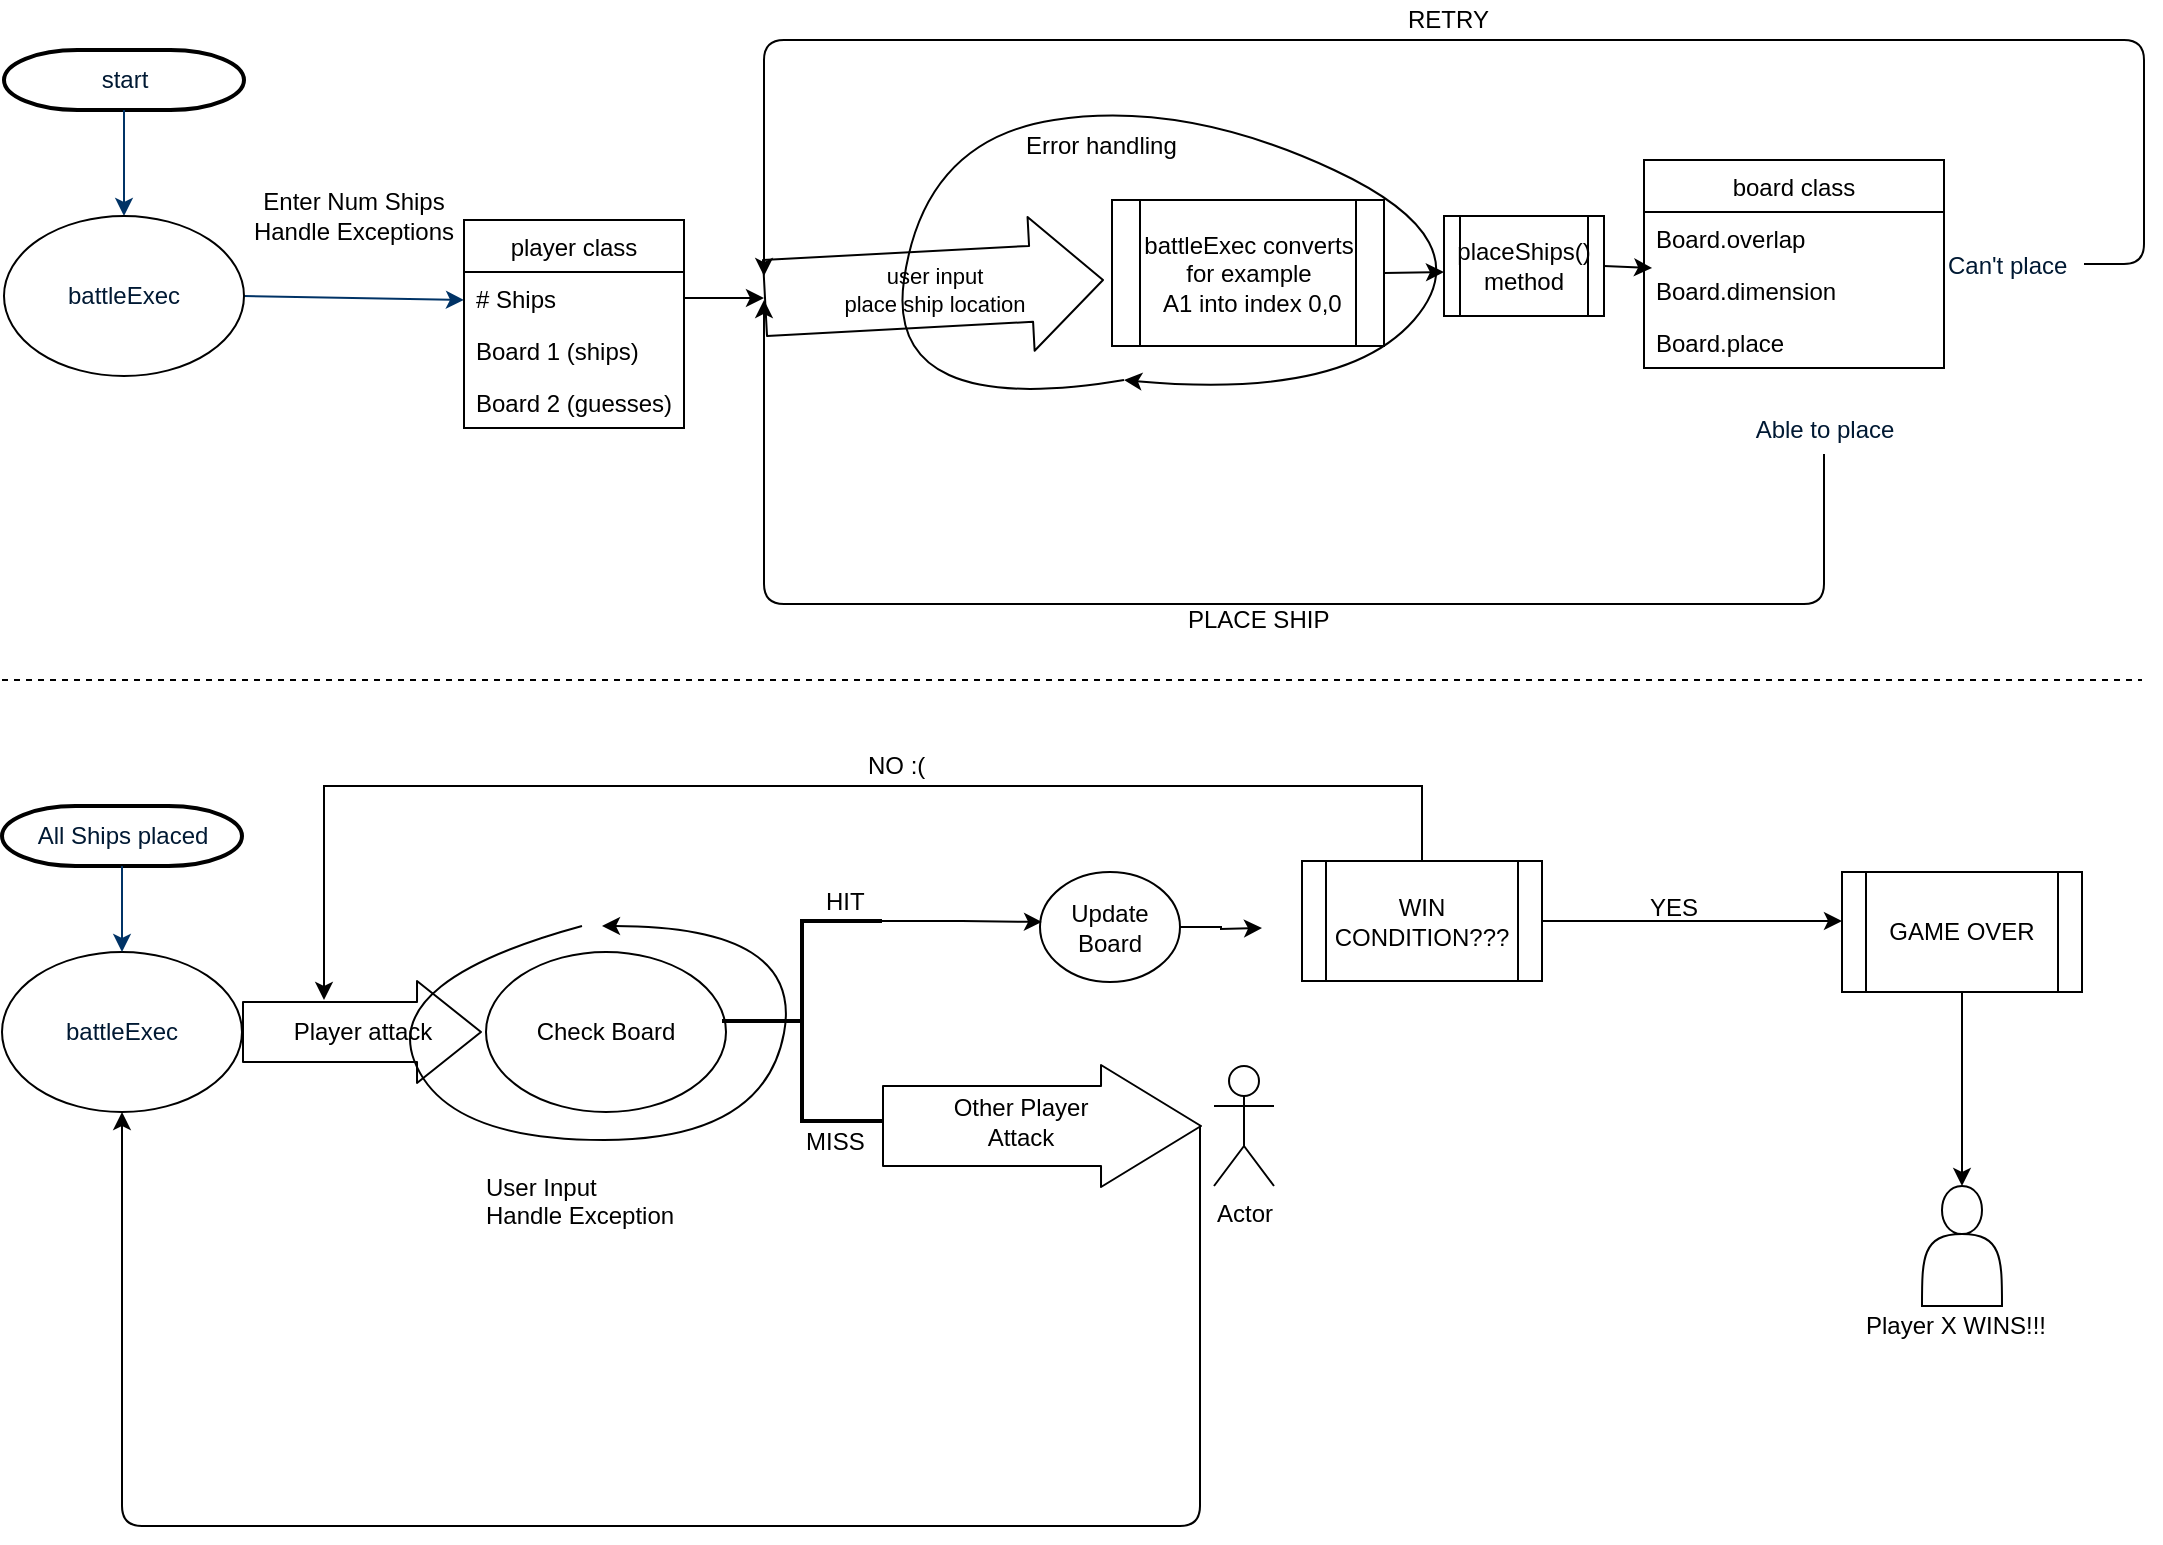 <mxfile version="11.2.8" type="github" pages="1"><diagram id="6a731a19-8d31-9384-78a2-239565b7b9f0" name="Page-1"><mxGraphModel dx="1408" dy="760" grid="1" gridSize="10" guides="1" tooltips="1" connect="1" arrows="1" fold="1" page="1" pageScale="1" pageWidth="1169" pageHeight="827" background="#ffffff" math="0" shadow="0"><root><mxCell id="0"/><mxCell id="1" parent="0"/><mxCell id="2" value="start" style="shape=mxgraph.flowchart.terminator;fillColor=#FFFFFF;strokeColor=#000000;strokeWidth=2;gradientColor=none;gradientDirection=north;fontColor=#001933;fontStyle=0;html=1;" parent="1" vertex="1"><mxGeometry x="30" y="45" width="120" height="30" as="geometry"/></mxCell><mxCell id="7" style="fontColor=#001933;fontStyle=1;strokeColor=#003366;strokeWidth=1;html=1;" parent="1" source="2" target="vqh8tiSDqQWqH8rNFyjv-57" edge="1"><mxGeometry relative="1" as="geometry"><mxPoint x="320" y="130" as="targetPoint"/></mxGeometry></mxCell><mxCell id="8" style="fontColor=#001933;fontStyle=1;strokeColor=#003366;strokeWidth=1;html=1;exitX=1;exitY=0.5;exitDx=0;exitDy=0;" parent="1" source="vqh8tiSDqQWqH8rNFyjv-57" edge="1"><mxGeometry relative="1" as="geometry"><mxPoint x="169.5" y="167" as="sourcePoint"/><mxPoint x="260" y="170" as="targetPoint"/><Array as="points"/></mxGeometry></mxCell><mxCell id="46" value="Can't place" style="text;fontColor=#001933;fontStyle=0;html=1;strokeColor=none;gradientColor=none;fillColor=none;strokeWidth=2;" parent="1" vertex="1"><mxGeometry x="1000" y="139" width="70" height="26" as="geometry"/></mxCell><mxCell id="49" value="Able to place" style="text;fontColor=#001933;fontStyle=0;html=1;strokeColor=none;gradientColor=none;fillColor=none;strokeWidth=2;align=center;" parent="1" vertex="1"><mxGeometry x="920" y="221" width="40" height="26" as="geometry"/></mxCell><mxCell id="vqh8tiSDqQWqH8rNFyjv-57" value="&lt;span style=&quot;color: rgb(0 , 25 , 51)&quot;&gt;battleExec&lt;/span&gt;" style="ellipse;whiteSpace=wrap;html=1;" vertex="1" parent="1"><mxGeometry x="30" y="128" width="120" height="80" as="geometry"/></mxCell><mxCell id="vqh8tiSDqQWqH8rNFyjv-59" value="Enter Num Ships&lt;br&gt;Handle Exceptions" style="text;html=1;strokeColor=none;fillColor=none;align=center;verticalAlign=middle;whiteSpace=wrap;rounded=0;" vertex="1" parent="1"><mxGeometry x="130" y="93" width="150" height="70" as="geometry"/></mxCell><mxCell id="vqh8tiSDqQWqH8rNFyjv-70" value="user input &lt;br&gt;place ship location" style="shape=flexArrow;endArrow=classic;html=1;endWidth=28;endSize=11.67;width=38;" edge="1" parent="1"><mxGeometry width="50" height="50" relative="1" as="geometry"><mxPoint x="410" y="169" as="sourcePoint"/><mxPoint x="580" y="160" as="targetPoint"/><Array as="points"/></mxGeometry></mxCell><mxCell id="vqh8tiSDqQWqH8rNFyjv-80" value="player class" style="swimlane;fontStyle=0;childLayout=stackLayout;horizontal=1;startSize=26;fillColor=none;horizontalStack=0;resizeParent=1;resizeParentMax=0;resizeLast=0;collapsible=1;marginBottom=0;" vertex="1" parent="1"><mxGeometry x="260" y="130" width="110" height="104" as="geometry"/></mxCell><mxCell id="vqh8tiSDqQWqH8rNFyjv-81" value="# Ships" style="text;strokeColor=none;fillColor=none;align=left;verticalAlign=top;spacingLeft=4;spacingRight=4;overflow=hidden;rotatable=0;points=[[0,0.5],[1,0.5]];portConstraint=eastwest;" vertex="1" parent="vqh8tiSDqQWqH8rNFyjv-80"><mxGeometry y="26" width="110" height="26" as="geometry"/></mxCell><mxCell id="vqh8tiSDqQWqH8rNFyjv-82" value="Board 1 (ships)" style="text;strokeColor=none;fillColor=none;align=left;verticalAlign=top;spacingLeft=4;spacingRight=4;overflow=hidden;rotatable=0;points=[[0,0.5],[1,0.5]];portConstraint=eastwest;" vertex="1" parent="vqh8tiSDqQWqH8rNFyjv-80"><mxGeometry y="52" width="110" height="26" as="geometry"/></mxCell><mxCell id="vqh8tiSDqQWqH8rNFyjv-83" value="Board 2 (guesses)" style="text;strokeColor=none;fillColor=none;align=left;verticalAlign=top;spacingLeft=4;spacingRight=4;overflow=hidden;rotatable=0;points=[[0,0.5],[1,0.5]];portConstraint=eastwest;" vertex="1" parent="vqh8tiSDqQWqH8rNFyjv-80"><mxGeometry y="78" width="110" height="26" as="geometry"/></mxCell><mxCell id="vqh8tiSDqQWqH8rNFyjv-84" value="PLACE SHIP" style="text;html=1;resizable=0;points=[];autosize=1;align=left;verticalAlign=top;spacingTop=-4;" vertex="1" parent="1"><mxGeometry x="620" y="320" width="90" height="20" as="geometry"/></mxCell><mxCell id="vqh8tiSDqQWqH8rNFyjv-98" value="Error handling" style="text;html=1;resizable=0;points=[];autosize=1;align=left;verticalAlign=top;spacingTop=-4;" vertex="1" parent="1"><mxGeometry x="539" y="83" width="90" height="20" as="geometry"/></mxCell><mxCell id="vqh8tiSDqQWqH8rNFyjv-99" value="board class" style="swimlane;fontStyle=0;childLayout=stackLayout;horizontal=1;startSize=26;fillColor=none;horizontalStack=0;resizeParent=1;resizeParentMax=0;resizeLast=0;collapsible=1;marginBottom=0;" vertex="1" parent="1"><mxGeometry x="850" y="100" width="150" height="104" as="geometry"/></mxCell><mxCell id="vqh8tiSDqQWqH8rNFyjv-100" value="Board.overlap&#10;" style="text;strokeColor=none;fillColor=none;align=left;verticalAlign=top;spacingLeft=4;spacingRight=4;overflow=hidden;rotatable=0;points=[[0,0.5],[1,0.5]];portConstraint=eastwest;" vertex="1" parent="vqh8tiSDqQWqH8rNFyjv-99"><mxGeometry y="26" width="150" height="26" as="geometry"/></mxCell><mxCell id="vqh8tiSDqQWqH8rNFyjv-101" value="Board.dimension" style="text;strokeColor=none;fillColor=none;align=left;verticalAlign=top;spacingLeft=4;spacingRight=4;overflow=hidden;rotatable=0;points=[[0,0.5],[1,0.5]];portConstraint=eastwest;" vertex="1" parent="vqh8tiSDqQWqH8rNFyjv-99"><mxGeometry y="52" width="150" height="26" as="geometry"/></mxCell><mxCell id="vqh8tiSDqQWqH8rNFyjv-102" value="Board.place" style="text;strokeColor=none;fillColor=none;align=left;verticalAlign=top;spacingLeft=4;spacingRight=4;overflow=hidden;rotatable=0;points=[[0,0.5],[1,0.5]];portConstraint=eastwest;" vertex="1" parent="vqh8tiSDqQWqH8rNFyjv-99"><mxGeometry y="78" width="150" height="26" as="geometry"/></mxCell><mxCell id="vqh8tiSDqQWqH8rNFyjv-103" value="&lt;span style=&quot;text-align: left ; white-space: normal&quot;&gt;battleExec converts for example&lt;/span&gt;&lt;br style=&quot;text-align: left ; white-space: normal&quot;&gt;&lt;span style=&quot;text-align: left ; white-space: normal&quot;&gt;&amp;nbsp;A1 into index 0,0&lt;/span&gt;" style="shape=process;whiteSpace=wrap;html=1;backgroundOutline=1;" vertex="1" parent="1"><mxGeometry x="584" y="120" width="136" height="73" as="geometry"/></mxCell><mxCell id="vqh8tiSDqQWqH8rNFyjv-105" value="RETRY&lt;br&gt;" style="text;html=1;resizable=0;points=[];autosize=1;align=left;verticalAlign=top;spacingTop=-4;" vertex="1" parent="1"><mxGeometry x="730" y="20" width="60" height="20" as="geometry"/></mxCell><mxCell id="vqh8tiSDqQWqH8rNFyjv-106" value="" style="curved=1;endArrow=classic;html=1;" edge="1" parent="1"><mxGeometry width="50" height="50" relative="1" as="geometry"><mxPoint x="590" y="210" as="sourcePoint"/><mxPoint x="590" y="210" as="targetPoint"/><Array as="points"><mxPoint x="470" y="230"/><mxPoint x="490" y="90"/><mxPoint x="620" y="70"/><mxPoint x="770" y="140"/><mxPoint x="700" y="220"/></Array></mxGeometry></mxCell><mxCell id="vqh8tiSDqQWqH8rNFyjv-108" value="" style="endArrow=classic;html=1;exitX=1;exitY=0.5;exitDx=0;exitDy=0;" edge="1" parent="1" source="vqh8tiSDqQWqH8rNFyjv-103"><mxGeometry width="50" height="50" relative="1" as="geometry"><mxPoint x="30" y="420" as="sourcePoint"/><mxPoint x="750" y="156" as="targetPoint"/></mxGeometry></mxCell><mxCell id="vqh8tiSDqQWqH8rNFyjv-109" value="placeShips()&lt;br&gt;method" style="shape=process;whiteSpace=wrap;html=1;backgroundOutline=1;" vertex="1" parent="1"><mxGeometry x="750" y="128" width="80" height="50" as="geometry"/></mxCell><mxCell id="vqh8tiSDqQWqH8rNFyjv-113" value="" style="endArrow=classic;html=1;exitX=0.5;exitY=1;exitDx=0;exitDy=0;" edge="1" parent="1" source="49"><mxGeometry width="50" height="50" relative="1" as="geometry"><mxPoint x="930" y="270" as="sourcePoint"/><mxPoint x="410" y="170" as="targetPoint"/><Array as="points"><mxPoint x="940" y="322"/><mxPoint x="410" y="322"/></Array></mxGeometry></mxCell><mxCell id="vqh8tiSDqQWqH8rNFyjv-114" value="" style="endArrow=classic;html=1;exitX=1;exitY=0.5;exitDx=0;exitDy=0;" edge="1" parent="1" source="vqh8tiSDqQWqH8rNFyjv-81"><mxGeometry width="50" height="50" relative="1" as="geometry"><mxPoint x="30" y="420" as="sourcePoint"/><mxPoint x="410" y="169" as="targetPoint"/></mxGeometry></mxCell><mxCell id="vqh8tiSDqQWqH8rNFyjv-121" value="" style="endArrow=none;dashed=1;html=1;" edge="1" parent="1"><mxGeometry width="50" height="50" relative="1" as="geometry"><mxPoint x="29" y="360" as="sourcePoint"/><mxPoint x="1099" y="360" as="targetPoint"/></mxGeometry></mxCell><mxCell id="vqh8tiSDqQWqH8rNFyjv-122" value="All Ships placed" style="shape=mxgraph.flowchart.terminator;fillColor=#FFFFFF;strokeColor=#000000;strokeWidth=2;gradientColor=none;gradientDirection=north;fontColor=#001933;fontStyle=0;html=1;" vertex="1" parent="1"><mxGeometry x="29" y="423" width="120" height="30" as="geometry"/></mxCell><mxCell id="vqh8tiSDqQWqH8rNFyjv-123" value="&lt;span style=&quot;color: rgb(0 , 25 , 51)&quot;&gt;battleExec&lt;/span&gt;" style="ellipse;whiteSpace=wrap;html=1;" vertex="1" parent="1"><mxGeometry x="29" y="496" width="120" height="80" as="geometry"/></mxCell><mxCell id="vqh8tiSDqQWqH8rNFyjv-124" style="fontColor=#001933;fontStyle=1;strokeColor=#003366;strokeWidth=1;html=1;exitX=0.5;exitY=1;exitDx=0;exitDy=0;exitPerimeter=0;entryX=0.5;entryY=0;entryDx=0;entryDy=0;" edge="1" parent="1" source="vqh8tiSDqQWqH8rNFyjv-122" target="vqh8tiSDqQWqH8rNFyjv-123"><mxGeometry relative="1" as="geometry"><mxPoint x="99" y="128" as="sourcePoint"/><mxPoint x="99" y="181" as="targetPoint"/></mxGeometry></mxCell><mxCell id="vqh8tiSDqQWqH8rNFyjv-125" value="" style="endArrow=classic;html=1;exitX=1;exitY=0.5;exitDx=0;exitDy=0;" edge="1" parent="1" source="46"><mxGeometry width="50" height="50" relative="1" as="geometry"><mxPoint x="1090" y="152" as="sourcePoint"/><mxPoint x="410" y="158" as="targetPoint"/><Array as="points"><mxPoint x="1100" y="152"/><mxPoint x="1100" y="40"/><mxPoint x="410" y="40"/></Array></mxGeometry></mxCell><mxCell id="vqh8tiSDqQWqH8rNFyjv-127" value="" style="endArrow=classic;html=1;exitX=1;exitY=0.5;exitDx=0;exitDy=0;entryX=0.027;entryY=0.077;entryDx=0;entryDy=0;entryPerimeter=0;" edge="1" parent="1" source="vqh8tiSDqQWqH8rNFyjv-109" target="vqh8tiSDqQWqH8rNFyjv-101"><mxGeometry width="50" height="50" relative="1" as="geometry"><mxPoint x="730" y="166.5" as="sourcePoint"/><mxPoint x="760" y="166" as="targetPoint"/></mxGeometry></mxCell><mxCell id="vqh8tiSDqQWqH8rNFyjv-136" value="" style="shape=flexArrow;endArrow=classic;html=1;exitX=1;exitY=0.5;exitDx=0;exitDy=0;width=30;endSize=10.33;" edge="1" parent="1" source="vqh8tiSDqQWqH8rNFyjv-123"><mxGeometry width="50" height="50" relative="1" as="geometry"><mxPoint x="29" y="643" as="sourcePoint"/><mxPoint x="269" y="536" as="targetPoint"/></mxGeometry></mxCell><mxCell id="vqh8tiSDqQWqH8rNFyjv-139" value="Player attack" style="text;html=1;resizable=0;points=[];align=center;verticalAlign=middle;labelBackgroundColor=#ffffff;" vertex="1" connectable="0" parent="vqh8tiSDqQWqH8rNFyjv-136"><mxGeometry x="-0.2" relative="1" as="geometry"><mxPoint x="12" as="offset"/></mxGeometry></mxCell><mxCell id="vqh8tiSDqQWqH8rNFyjv-142" value="HIT" style="text;html=1;resizable=0;points=[];autosize=1;align=left;verticalAlign=top;spacingTop=-4;" vertex="1" parent="1"><mxGeometry x="439" y="460.5" width="30" height="20" as="geometry"/></mxCell><mxCell id="vqh8tiSDqQWqH8rNFyjv-146" value="MISS&lt;br&gt;" style="text;html=1;resizable=0;points=[];autosize=1;align=left;verticalAlign=top;spacingTop=-4;" vertex="1" parent="1"><mxGeometry x="429" y="580.5" width="40" height="20" as="geometry"/></mxCell><mxCell id="vqh8tiSDqQWqH8rNFyjv-151" value="Actor" style="shape=umlActor;verticalLabelPosition=bottom;labelBackgroundColor=#ffffff;verticalAlign=top;html=1;outlineConnect=0;" vertex="1" parent="1"><mxGeometry x="635" y="553" width="30" height="60" as="geometry"/></mxCell><mxCell id="vqh8tiSDqQWqH8rNFyjv-155" value="Check Board" style="ellipse;whiteSpace=wrap;html=1;" vertex="1" parent="1"><mxGeometry x="271" y="496" width="120" height="80" as="geometry"/></mxCell><mxCell id="vqh8tiSDqQWqH8rNFyjv-168" style="edgeStyle=orthogonalEdgeStyle;rounded=0;orthogonalLoop=1;jettySize=auto;html=1;exitX=1;exitY=0.5;exitDx=0;exitDy=0;" edge="1" parent="1" source="vqh8tiSDqQWqH8rNFyjv-156"><mxGeometry relative="1" as="geometry"><mxPoint x="659" y="484" as="targetPoint"/></mxGeometry></mxCell><mxCell id="vqh8tiSDqQWqH8rNFyjv-156" value="Update Board" style="ellipse;whiteSpace=wrap;html=1;" vertex="1" parent="1"><mxGeometry x="548" y="456" width="70" height="55" as="geometry"/></mxCell><mxCell id="vqh8tiSDqQWqH8rNFyjv-157" style="edgeStyle=orthogonalEdgeStyle;rounded=0;orthogonalLoop=1;jettySize=auto;html=1;exitX=1;exitY=0;exitDx=0;exitDy=0;exitPerimeter=0;" edge="1" parent="1" source="vqh8tiSDqQWqH8rNFyjv-158"><mxGeometry relative="1" as="geometry"><mxPoint x="549" y="481" as="targetPoint"/><mxPoint x="439" y="486" as="sourcePoint"/><Array as="points"><mxPoint x="509" y="481"/><mxPoint x="509" y="481"/></Array></mxGeometry></mxCell><mxCell id="vqh8tiSDqQWqH8rNFyjv-158" value="" style="strokeWidth=2;html=1;shape=mxgraph.flowchart.annotation_2;align=left;pointerEvents=1" vertex="1" parent="1"><mxGeometry x="389" y="480.5" width="80" height="100" as="geometry"/></mxCell><mxCell id="vqh8tiSDqQWqH8rNFyjv-163" value="User Input&lt;br&gt;Handle Exception" style="text;html=1;resizable=0;points=[];autosize=1;align=left;verticalAlign=top;spacingTop=-4;" vertex="1" parent="1"><mxGeometry x="269" y="604" width="110" height="30" as="geometry"/></mxCell><mxCell id="vqh8tiSDqQWqH8rNFyjv-164" value="" style="shape=flexArrow;endArrow=classic;html=1;exitX=1;exitY=0.125;exitDx=0;exitDy=0;exitPerimeter=0;width=40;endSize=16.33;" edge="1" parent="1" source="vqh8tiSDqQWqH8rNFyjv-146"><mxGeometry width="50" height="50" relative="1" as="geometry"><mxPoint x="29" y="733" as="sourcePoint"/><mxPoint x="629" y="583" as="targetPoint"/></mxGeometry></mxCell><mxCell id="vqh8tiSDqQWqH8rNFyjv-165" value="Other Player &lt;br&gt;Attack" style="text;html=1;resizable=0;points=[];align=center;verticalAlign=middle;labelBackgroundColor=#ffffff;" vertex="1" connectable="0" parent="vqh8tiSDqQWqH8rNFyjv-164"><mxGeometry x="-0.438" relative="1" as="geometry"><mxPoint x="24" y="-2.5" as="offset"/></mxGeometry></mxCell><mxCell id="vqh8tiSDqQWqH8rNFyjv-169" style="edgeStyle=orthogonalEdgeStyle;rounded=0;orthogonalLoop=1;jettySize=auto;html=1;" edge="1" parent="1" source="vqh8tiSDqQWqH8rNFyjv-167"><mxGeometry relative="1" as="geometry"><mxPoint x="190" y="520" as="targetPoint"/><Array as="points"><mxPoint x="739" y="413"/><mxPoint x="190" y="413"/></Array></mxGeometry></mxCell><mxCell id="vqh8tiSDqQWqH8rNFyjv-174" style="edgeStyle=orthogonalEdgeStyle;rounded=0;orthogonalLoop=1;jettySize=auto;html=1;" edge="1" parent="1" source="vqh8tiSDqQWqH8rNFyjv-167"><mxGeometry relative="1" as="geometry"><mxPoint x="949" y="480.5" as="targetPoint"/></mxGeometry></mxCell><mxCell id="vqh8tiSDqQWqH8rNFyjv-167" value="WIN&lt;br&gt;CONDITION???" style="shape=process;whiteSpace=wrap;html=1;backgroundOutline=1;" vertex="1" parent="1"><mxGeometry x="679" y="450.5" width="120" height="60" as="geometry"/></mxCell><mxCell id="vqh8tiSDqQWqH8rNFyjv-170" value="" style="curved=1;endArrow=classic;html=1;" edge="1" parent="1"><mxGeometry width="50" height="50" relative="1" as="geometry"><mxPoint x="319" y="483" as="sourcePoint"/><mxPoint x="329" y="483" as="targetPoint"/><Array as="points"><mxPoint x="220" y="510"/><mxPoint x="250" y="590"/><mxPoint x="410" y="590"/><mxPoint x="430" y="483"/></Array></mxGeometry></mxCell><mxCell id="vqh8tiSDqQWqH8rNFyjv-172" value="" style="endArrow=classic;html=1;entryX=0.5;entryY=1;entryDx=0;entryDy=0;" edge="1" parent="1" target="vqh8tiSDqQWqH8rNFyjv-123"><mxGeometry width="50" height="50" relative="1" as="geometry"><mxPoint x="628" y="583" as="sourcePoint"/><mxPoint x="199" y="553" as="targetPoint"/><Array as="points"><mxPoint x="628" y="783"/><mxPoint x="89" y="783"/></Array></mxGeometry></mxCell><mxCell id="vqh8tiSDqQWqH8rNFyjv-173" value="NO :(" style="text;html=1;resizable=0;points=[];autosize=1;align=left;verticalAlign=top;spacingTop=-4;" vertex="1" parent="1"><mxGeometry x="460" y="393" width="40" height="20" as="geometry"/></mxCell><mxCell id="vqh8tiSDqQWqH8rNFyjv-176" style="edgeStyle=orthogonalEdgeStyle;rounded=0;orthogonalLoop=1;jettySize=auto;html=1;" edge="1" parent="1" source="vqh8tiSDqQWqH8rNFyjv-175" target="vqh8tiSDqQWqH8rNFyjv-177"><mxGeometry relative="1" as="geometry"><mxPoint x="1009" y="643" as="targetPoint"/></mxGeometry></mxCell><mxCell id="vqh8tiSDqQWqH8rNFyjv-175" value="GAME OVER" style="shape=process;whiteSpace=wrap;html=1;backgroundOutline=1;" vertex="1" parent="1"><mxGeometry x="949" y="456" width="120" height="60" as="geometry"/></mxCell><mxCell id="vqh8tiSDqQWqH8rNFyjv-177" value="" style="shape=actor;whiteSpace=wrap;html=1;" vertex="1" parent="1"><mxGeometry x="989" y="613" width="40" height="60" as="geometry"/></mxCell><mxCell id="vqh8tiSDqQWqH8rNFyjv-178" value="Player X WINS!!!" style="text;html=1;resizable=0;points=[];autosize=1;align=left;verticalAlign=top;spacingTop=-4;" vertex="1" parent="1"><mxGeometry x="959" y="673" width="110" height="20" as="geometry"/></mxCell><mxCell id="vqh8tiSDqQWqH8rNFyjv-179" value="YES" style="text;html=1;resizable=0;points=[];autosize=1;align=left;verticalAlign=top;spacingTop=-4;" vertex="1" parent="1"><mxGeometry x="851" y="464" width="40" height="20" as="geometry"/></mxCell></root></mxGraphModel></diagram></mxfile>